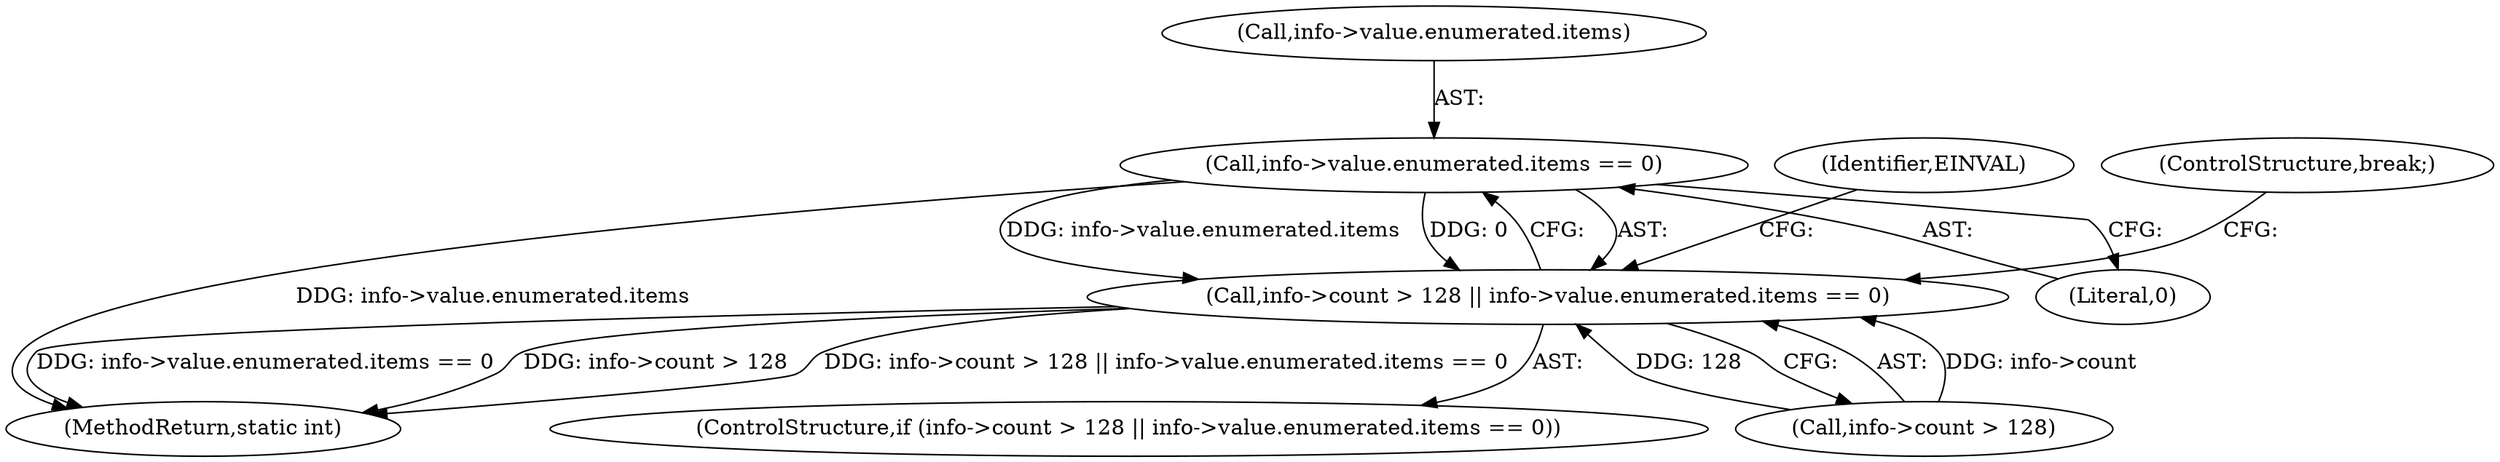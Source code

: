 digraph "0_linux_82262a46627bebb0febcc26664746c25cef08563@pointer" {
"1000346" [label="(Call,info->value.enumerated.items == 0)"];
"1000340" [label="(Call,info->count > 128 || info->value.enumerated.items == 0)"];
"1000347" [label="(Call,info->value.enumerated.items)"];
"1000340" [label="(Call,info->count > 128 || info->value.enumerated.items == 0)"];
"1000357" [label="(Identifier,EINVAL)"];
"1000346" [label="(Call,info->value.enumerated.items == 0)"];
"1000339" [label="(ControlStructure,if (info->count > 128 || info->value.enumerated.items == 0))"];
"1000546" [label="(MethodReturn,static int)"];
"1000341" [label="(Call,info->count > 128)"];
"1000358" [label="(ControlStructure,break;)"];
"1000354" [label="(Literal,0)"];
"1000346" -> "1000340"  [label="AST: "];
"1000346" -> "1000354"  [label="CFG: "];
"1000347" -> "1000346"  [label="AST: "];
"1000354" -> "1000346"  [label="AST: "];
"1000340" -> "1000346"  [label="CFG: "];
"1000346" -> "1000546"  [label="DDG: info->value.enumerated.items"];
"1000346" -> "1000340"  [label="DDG: info->value.enumerated.items"];
"1000346" -> "1000340"  [label="DDG: 0"];
"1000340" -> "1000339"  [label="AST: "];
"1000340" -> "1000341"  [label="CFG: "];
"1000341" -> "1000340"  [label="AST: "];
"1000357" -> "1000340"  [label="CFG: "];
"1000358" -> "1000340"  [label="CFG: "];
"1000340" -> "1000546"  [label="DDG: info->count > 128 || info->value.enumerated.items == 0"];
"1000340" -> "1000546"  [label="DDG: info->value.enumerated.items == 0"];
"1000340" -> "1000546"  [label="DDG: info->count > 128"];
"1000341" -> "1000340"  [label="DDG: info->count"];
"1000341" -> "1000340"  [label="DDG: 128"];
}

